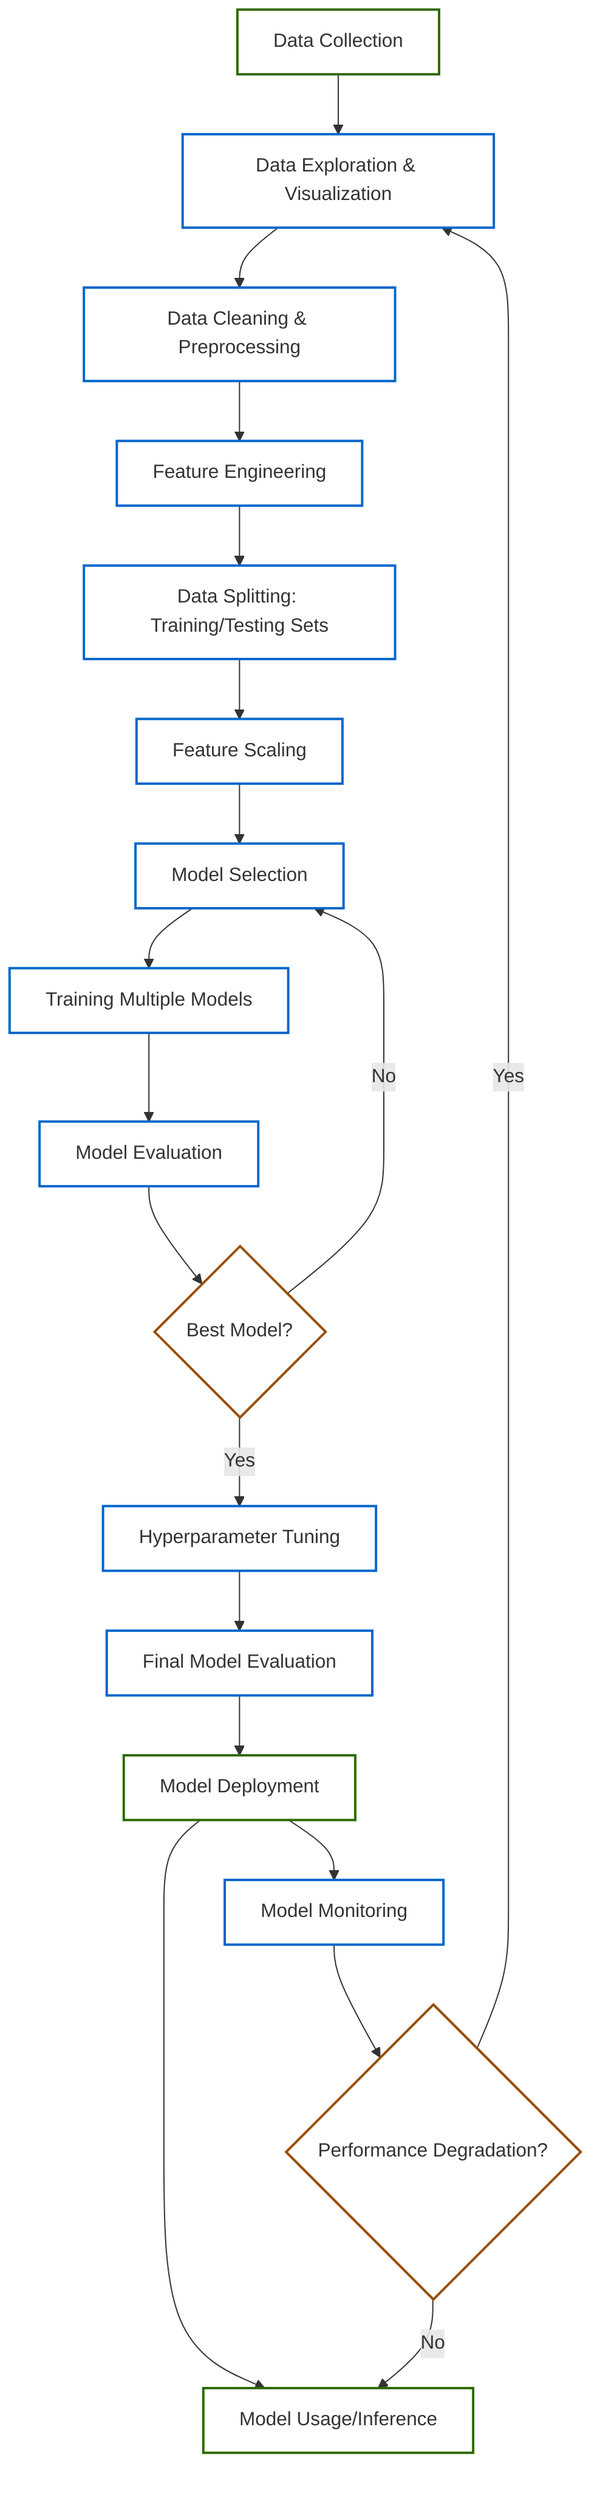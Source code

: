 flowchart TD
    A[Data Collection] --> B[Data Exploration & Visualization]
    B --> C[Data Cleaning & Preprocessing]
    C --> D[Feature Engineering]
    
    D --> E[Data Splitting: Training/Testing Sets]
    E --> F[Feature Scaling]
    
    F --> G[Model Selection]
    G --> H[Training Multiple Models]
    H --> I[Model Evaluation]
    I --> J{Best Model?}
    
    J -- No --> G
    J -- Yes --> K[Hyperparameter Tuning]
    K --> L[Final Model Evaluation]
    L --> M[Model Deployment]
    
    M --> N[Model Usage/Inference]
    M --> O[Model Monitoring]
    O --> P{Performance Degradation?}
    P -- Yes --> B
    P -- No --> N
    
    classDef process fill:#ffffff,stroke:#0066cc,stroke-width:2px;
    classDef decision fill:#ffffff,stroke:#994d00,stroke-width:2px;
    classDef endpoint fill:#ffffff,stroke:#2d6a00,stroke-width:2px;
    
    class A,B,C,D,E,F,G,H,I,K,L,M,N,O process;
    class J,P decision;
    class A,M,N endpoint;